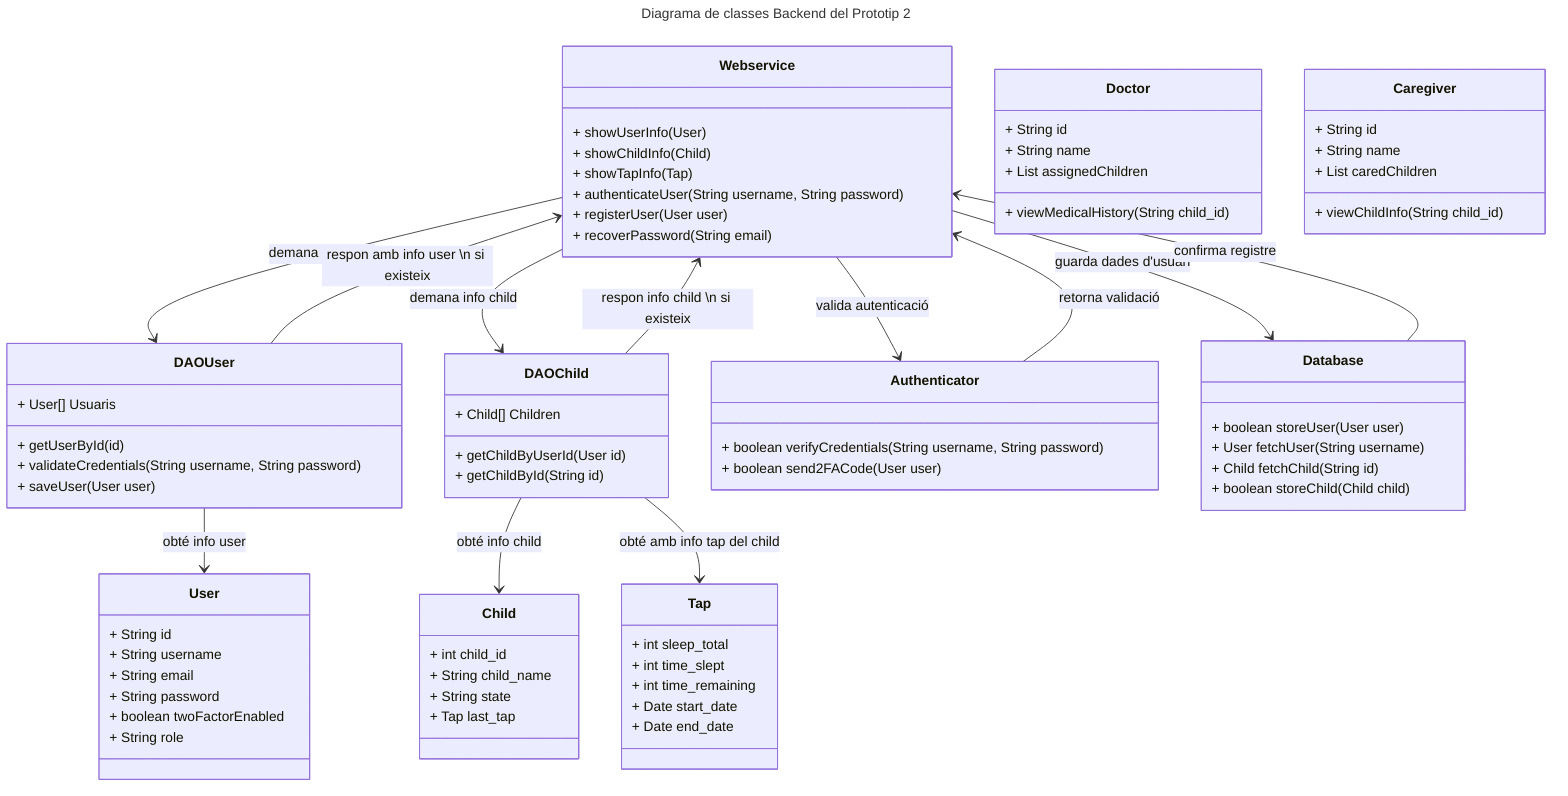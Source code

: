 ---
title: Diagrama de classes Backend del Prototip 2
---
classDiagram
class Webservice {
    + showUserInfo(User)
    + showChildInfo(Child)
    + showTapInfo(Tap)
    + authenticateUser(String username, String password)
    + registerUser(User user)
    + recoverPassword(String email)
}

class DAOUser {
    + User[] Usuaris
    + getUserById(id)
    + validateCredentials(String username, String password)
    + saveUser(User user)
}

class User {
    + String id
    + String username
    + String email
    + String password
    + boolean twoFactorEnabled
    + String role
}

class DAOChild {
    + Child[] Children
    + getChildByUserId(User id)
    + getChildById(String id)
}

class Child {
    + int child_id
    + String child_name
    + String state
    + Tap last_tap
}

class Tap {
    + int sleep_total
    + int time_slept
    + int time_remaining
    + Date start_date
    + Date end_date
}

class Authenticator {
    + boolean verifyCredentials(String username, String password)
    + boolean send2FACode(User user)
}

class Doctor {
    + String id
    + String name
    + List<Child> assignedChildren
    + viewMedicalHistory(String child_id)
}

class Caregiver {
    + String id
    + String name
    + List<Child> caredChildren
    + viewChildInfo(String child_id)
}

class Database {
    + boolean storeUser(User user)
    + User fetchUser(String username)
    + Child fetchChild(String id)
    + boolean storeChild(Child child)
}

Webservice --> DAOUser: demana info user
DAOUser --> User: obté info user
DAOUser --> Webservice: respon amb info user \n si existeix
Webservice --> DAOChild: demana info child
DAOChild --> Child: obté info child
DAOChild --> Webservice: respon info child \n si existeix
DAOChild --> Tap: obté amb info tap del child
Webservice --> Authenticator: valida autenticació
Authenticator --> Webservice: retorna validació
Webservice --> Database: guarda dades d'usuari
Database --> Webservice: confirma registre